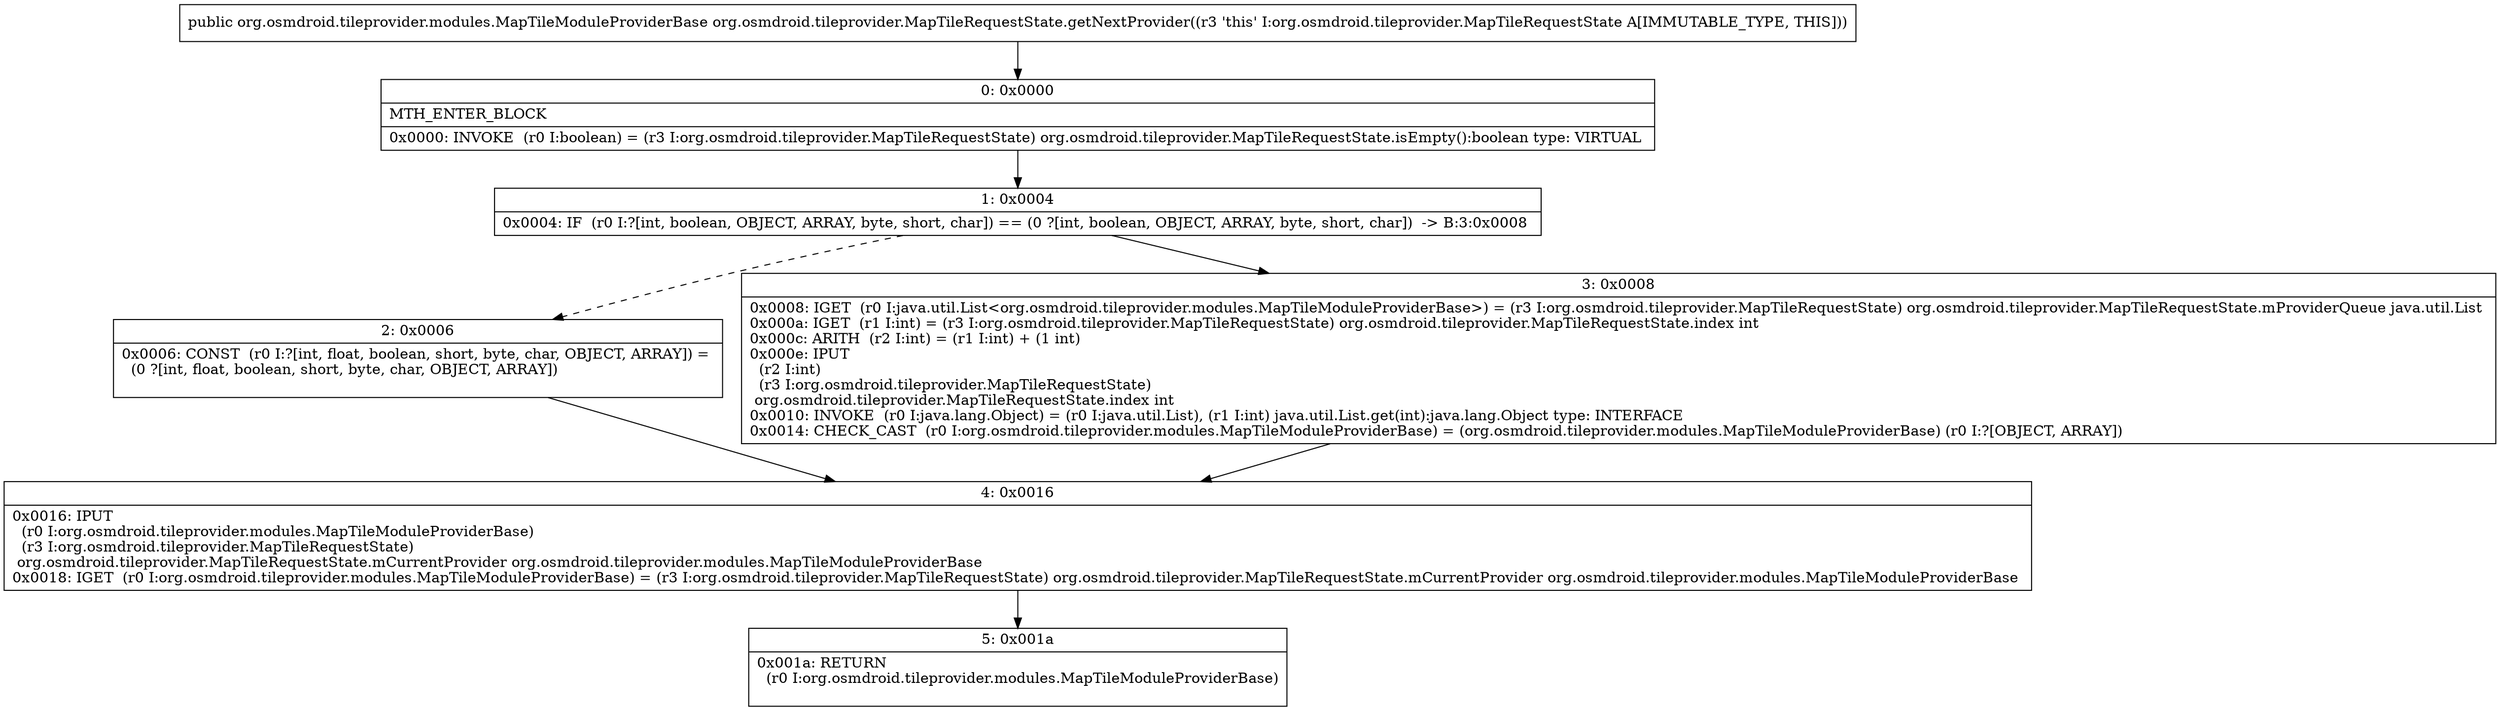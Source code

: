 digraph "CFG fororg.osmdroid.tileprovider.MapTileRequestState.getNextProvider()Lorg\/osmdroid\/tileprovider\/modules\/MapTileModuleProviderBase;" {
Node_0 [shape=record,label="{0\:\ 0x0000|MTH_ENTER_BLOCK\l|0x0000: INVOKE  (r0 I:boolean) = (r3 I:org.osmdroid.tileprovider.MapTileRequestState) org.osmdroid.tileprovider.MapTileRequestState.isEmpty():boolean type: VIRTUAL \l}"];
Node_1 [shape=record,label="{1\:\ 0x0004|0x0004: IF  (r0 I:?[int, boolean, OBJECT, ARRAY, byte, short, char]) == (0 ?[int, boolean, OBJECT, ARRAY, byte, short, char])  \-\> B:3:0x0008 \l}"];
Node_2 [shape=record,label="{2\:\ 0x0006|0x0006: CONST  (r0 I:?[int, float, boolean, short, byte, char, OBJECT, ARRAY]) = \l  (0 ?[int, float, boolean, short, byte, char, OBJECT, ARRAY])\l \l}"];
Node_3 [shape=record,label="{3\:\ 0x0008|0x0008: IGET  (r0 I:java.util.List\<org.osmdroid.tileprovider.modules.MapTileModuleProviderBase\>) = (r3 I:org.osmdroid.tileprovider.MapTileRequestState) org.osmdroid.tileprovider.MapTileRequestState.mProviderQueue java.util.List \l0x000a: IGET  (r1 I:int) = (r3 I:org.osmdroid.tileprovider.MapTileRequestState) org.osmdroid.tileprovider.MapTileRequestState.index int \l0x000c: ARITH  (r2 I:int) = (r1 I:int) + (1 int) \l0x000e: IPUT  \l  (r2 I:int)\l  (r3 I:org.osmdroid.tileprovider.MapTileRequestState)\l org.osmdroid.tileprovider.MapTileRequestState.index int \l0x0010: INVOKE  (r0 I:java.lang.Object) = (r0 I:java.util.List), (r1 I:int) java.util.List.get(int):java.lang.Object type: INTERFACE \l0x0014: CHECK_CAST  (r0 I:org.osmdroid.tileprovider.modules.MapTileModuleProviderBase) = (org.osmdroid.tileprovider.modules.MapTileModuleProviderBase) (r0 I:?[OBJECT, ARRAY]) \l}"];
Node_4 [shape=record,label="{4\:\ 0x0016|0x0016: IPUT  \l  (r0 I:org.osmdroid.tileprovider.modules.MapTileModuleProviderBase)\l  (r3 I:org.osmdroid.tileprovider.MapTileRequestState)\l org.osmdroid.tileprovider.MapTileRequestState.mCurrentProvider org.osmdroid.tileprovider.modules.MapTileModuleProviderBase \l0x0018: IGET  (r0 I:org.osmdroid.tileprovider.modules.MapTileModuleProviderBase) = (r3 I:org.osmdroid.tileprovider.MapTileRequestState) org.osmdroid.tileprovider.MapTileRequestState.mCurrentProvider org.osmdroid.tileprovider.modules.MapTileModuleProviderBase \l}"];
Node_5 [shape=record,label="{5\:\ 0x001a|0x001a: RETURN  \l  (r0 I:org.osmdroid.tileprovider.modules.MapTileModuleProviderBase)\l \l}"];
MethodNode[shape=record,label="{public org.osmdroid.tileprovider.modules.MapTileModuleProviderBase org.osmdroid.tileprovider.MapTileRequestState.getNextProvider((r3 'this' I:org.osmdroid.tileprovider.MapTileRequestState A[IMMUTABLE_TYPE, THIS])) }"];
MethodNode -> Node_0;
Node_0 -> Node_1;
Node_1 -> Node_2[style=dashed];
Node_1 -> Node_3;
Node_2 -> Node_4;
Node_3 -> Node_4;
Node_4 -> Node_5;
}

